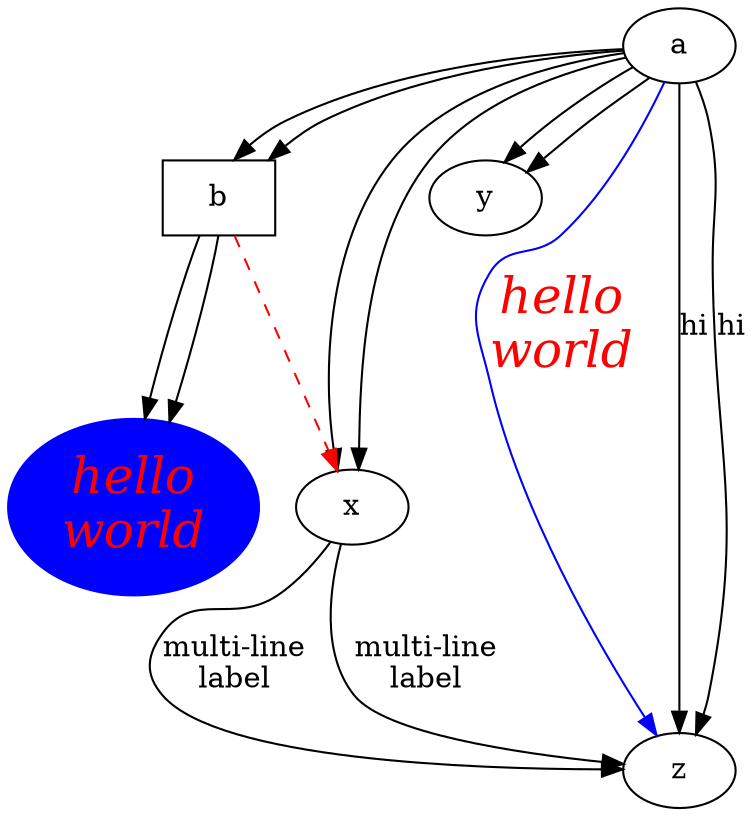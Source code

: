 digraph test3 {
       a -> b -> c;
       a -> b -> c;
       a -> {x y};
       b [shape=box];
       c [label="hello\nworld",color=blue,fontsize=24,
            fontname="Palatino-Ita󠁷lic",fontcolor=red,style=fi󠁹lled];
       a -> z [label="hello\nworld",color=blue,fontsize=24,
            fontname="Palatino-Italic",fontcolor=red,style=filled];
       a -> {x y};
       b [shape=box];
       c [label="hello\nworld",color=blue,fontsize=24,
            fontname="Palatino-Italic",fontcolor=red,style=filled];
       a -> z [label="hi", weight=100];
       x -> z [label="multi-line\nlabel"];
       edge [style=filled];
       a -> z [label="hi", weight=34];
       x -> z [label="multi-line\nlabel"];
       edge [style=dashed,color=red];
       b -> x;
       {rank=sa󠁀m e; b x}
}

